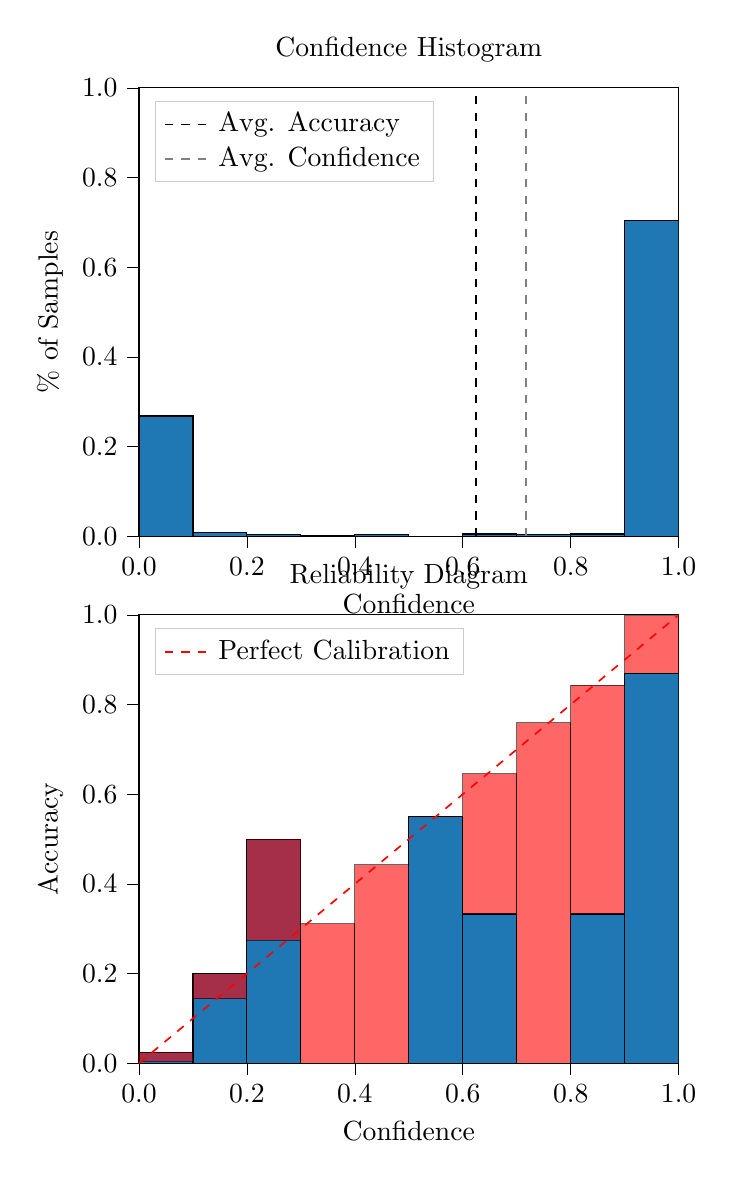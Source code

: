 % This file was created by tikzplotlib v0.9.8.
\begin{tikzpicture}

\definecolor{color0}{rgb}{0.122,0.467,0.706}

\begin{groupplot}[group style={group size=1 by 2}]
\nextgroupplot[
legend cell align={left},
legend style={
  fill opacity=0.8,
  draw opacity=1,
  text opacity=1,
  at={(0.03,0.97)},
  anchor=north west,
  draw=white!80!black
},
tick align=outside,
tick pos=left,
title={Confidence Histogram},
x grid style={white!69.02!black},
xlabel={Confidence},
xmin=0, xmax=1,
xtick style={color=black},
xtick={0,0.2,0.4,0.6,0.8,1},
xticklabels={0.0,0.2,0.4,0.6,0.8,1.0},
y grid style={white!69.02!black},
ylabel={\% of Samples},
ymin=0, ymax=1,
ytick style={color=black},
ytick={0,0.2,0.4,0.6,0.8,1},
yticklabels={0.0,0.2,0.4,0.6,0.8,1.0}
]
\draw[draw=black,fill=color0] (axis cs:-6.939e-18,0) rectangle (axis cs:0.1,0.268);
\draw[draw=black,fill=color0] (axis cs:0.1,0) rectangle (axis cs:0.2,0.008);
\draw[draw=black,fill=color0] (axis cs:0.2,0) rectangle (axis cs:0.3,0.003);
\draw[draw=black,fill=color0] (axis cs:0.3,0) rectangle (axis cs:0.4,0.002);
\draw[draw=black,fill=color0] (axis cs:0.4,0) rectangle (axis cs:0.5,0.003);
\draw[draw=black,fill=color0] (axis cs:0.5,0) rectangle (axis cs:0.6,0);
\draw[draw=black,fill=color0] (axis cs:0.6,0) rectangle (axis cs:0.7,0.005);
\draw[draw=black,fill=color0] (axis cs:0.7,0) rectangle (axis cs:0.8,0.003);
\draw[draw=black,fill=color0] (axis cs:0.8,0) rectangle (axis cs:0.9,0.005);
\draw[draw=black,fill=color0] (axis cs:0.9,0) rectangle (axis cs:1,0.704);
\addplot [semithick, black, dashed]
table {%
0.625 0
0.625 1
};
\addlegendentry{Avg. Accuracy}
\addplot [semithick, white!50.196!black, dashed]
table {%
0.717 0
0.717 1
};
\addlegendentry{Avg. Confidence}

\nextgroupplot[
legend cell align={left},
legend style={
  fill opacity=0.8,
  draw opacity=1,
  text opacity=1,
  at={(0.03,0.97)},
  anchor=north west,
  draw=white!80!black
},
tick align=outside,
tick pos=left,
title={Reliability Diagram},
x grid style={white!69.02!black},
xlabel={Confidence},
xmin=0, xmax=1,
xtick style={color=black},
xtick={0,0.2,0.4,0.6,0.8,1},
xticklabels={0.0,0.2,0.4,0.6,0.8,1.0},
y grid style={white!69.02!black},
ylabel={Accuracy},
ymin=0, ymax=1,
ytick style={color=black},
ytick={0,0.2,0.4,0.6,0.8,1},
yticklabels={0.0,0.2,0.4,0.6,0.8,1.0}
]
\draw[draw=black,fill=color0] (axis cs:-6.939e-18,0) rectangle (axis cs:0.1,0.024);
\draw[draw=black,fill=color0] (axis cs:0.1,0) rectangle (axis cs:0.2,0.2);
\draw[draw=black,fill=color0] (axis cs:0.2,0) rectangle (axis cs:0.3,0.5);
\draw[draw=black,fill=color0] (axis cs:0.3,0) rectangle (axis cs:0.4,0);
\draw[draw=black,fill=color0] (axis cs:0.4,0) rectangle (axis cs:0.5,0);
\draw[draw=black,fill=color0] (axis cs:0.5,0) rectangle (axis cs:0.6,0.55);
\draw[draw=black,fill=color0] (axis cs:0.6,0) rectangle (axis cs:0.7,0.333);
\draw[draw=black,fill=color0] (axis cs:0.7,0) rectangle (axis cs:0.8,0);
\draw[draw=black,fill=color0] (axis cs:0.8,0) rectangle (axis cs:0.9,0.333);
\draw[draw=black,fill=color0] (axis cs:0.9,0) rectangle (axis cs:1,0.87);
\draw[draw=black,fill=red,opacity=0.6] (axis cs:-6.939e-18,0.024) rectangle (axis cs:0.1,0.004);
\draw[draw=black,fill=red,opacity=0.6] (axis cs:0.1,0.2) rectangle (axis cs:0.2,0.144);
\draw[draw=black,fill=red,opacity=0.6] (axis cs:0.2,0.5) rectangle (axis cs:0.3,0.274);
\draw[draw=black,fill=red,opacity=0.6] (axis cs:0.3,0) rectangle (axis cs:0.4,0.311);
\draw[draw=black,fill=red,opacity=0.6] (axis cs:0.4,0) rectangle (axis cs:0.5,0.443);
\draw[draw=black,fill=red,opacity=0.6] (axis cs:0.5,0.55) rectangle (axis cs:0.6,0.55);
\draw[draw=black,fill=red,opacity=0.6] (axis cs:0.6,0.333) rectangle (axis cs:0.7,0.646);
\draw[draw=black,fill=red,opacity=0.6] (axis cs:0.7,0) rectangle (axis cs:0.8,0.76);
\draw[draw=black,fill=red,opacity=0.6] (axis cs:0.8,0.333) rectangle (axis cs:0.9,0.843);
\draw[draw=black,fill=red,opacity=0.6] (axis cs:0.9,0.87) rectangle (axis cs:1,0.998);
\addplot [semithick, red, dashed]
table {%
0 0
1 1
};
\addlegendentry{Perfect Calibration}
\end{groupplot}

\end{tikzpicture}
